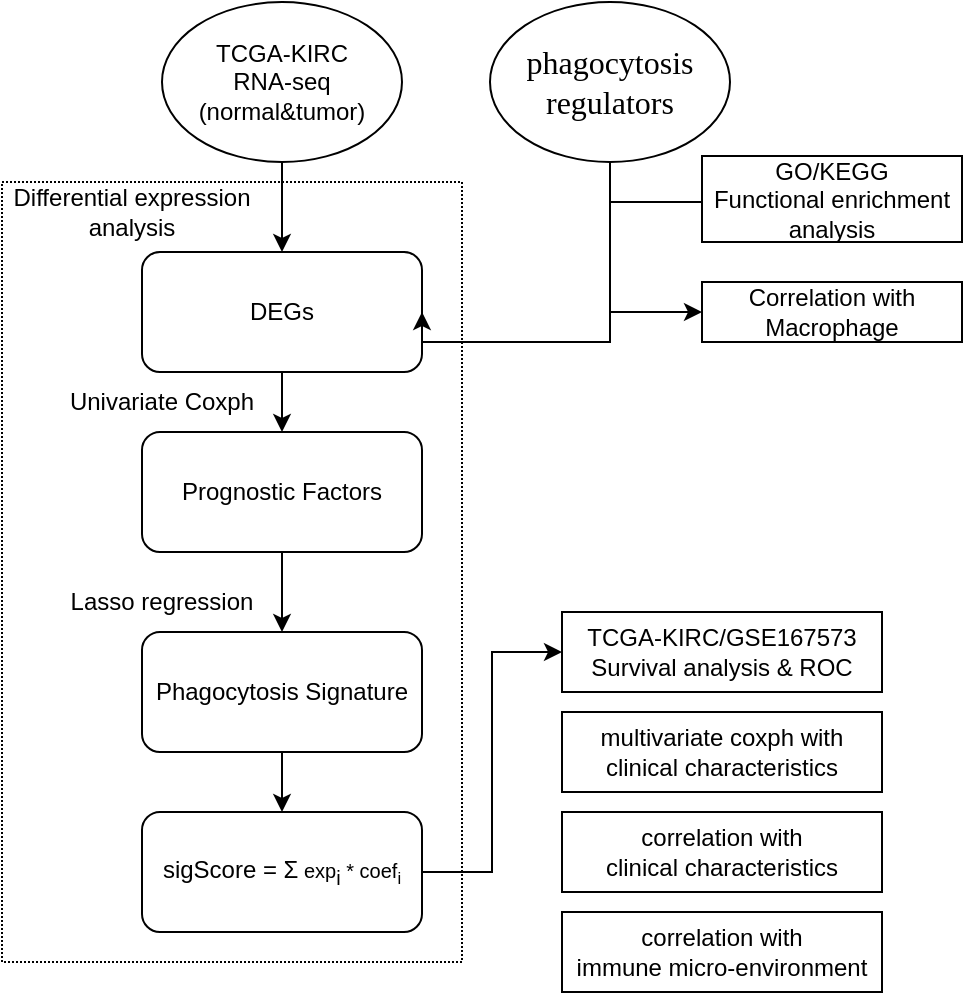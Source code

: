 <mxfile version="17.4.6" type="github">
  <diagram id="Zf3KSm1_g9hVdk6uTqha" name="Page-1">
    <mxGraphModel dx="610" dy="431" grid="1" gridSize="10" guides="1" tooltips="1" connect="1" arrows="1" fold="1" page="1" pageScale="1" pageWidth="827" pageHeight="1169" math="0" shadow="0">
      <root>
        <mxCell id="0" />
        <mxCell id="1" parent="0" />
        <mxCell id="cWJBabnSLCKcNaR3zaz8-2" style="edgeStyle=orthogonalEdgeStyle;rounded=0;orthogonalLoop=1;jettySize=auto;html=1;exitX=0.5;exitY=1;exitDx=0;exitDy=0;" edge="1" parent="1" source="FPQtpGdyiKWwT3Wr1Xwg-2" target="cWJBabnSLCKcNaR3zaz8-1">
          <mxGeometry relative="1" as="geometry" />
        </mxCell>
        <mxCell id="FPQtpGdyiKWwT3Wr1Xwg-2" value="TCGA-KIRC&lt;br&gt;RNA-seq&lt;br&gt;(normal&amp;amp;tumor)" style="ellipse;whiteSpace=wrap;html=1;" parent="1" vertex="1">
          <mxGeometry x="130" y="10" width="120" height="80" as="geometry" />
        </mxCell>
        <mxCell id="cWJBabnSLCKcNaR3zaz8-27" style="edgeStyle=orthogonalEdgeStyle;rounded=0;orthogonalLoop=1;jettySize=auto;html=1;exitX=0.5;exitY=1;exitDx=0;exitDy=0;entryX=0.5;entryY=0;entryDx=0;entryDy=0;" edge="1" parent="1" source="cWJBabnSLCKcNaR3zaz8-1" target="cWJBabnSLCKcNaR3zaz8-5">
          <mxGeometry relative="1" as="geometry" />
        </mxCell>
        <mxCell id="cWJBabnSLCKcNaR3zaz8-1" value="DEGs" style="rounded=1;whiteSpace=wrap;html=1;" vertex="1" parent="1">
          <mxGeometry x="120" y="135" width="140" height="60" as="geometry" />
        </mxCell>
        <mxCell id="cWJBabnSLCKcNaR3zaz8-21" style="edgeStyle=orthogonalEdgeStyle;rounded=0;orthogonalLoop=1;jettySize=auto;html=1;entryX=0;entryY=0.5;entryDx=0;entryDy=0;exitX=0.5;exitY=1;exitDx=0;exitDy=0;" edge="1" parent="1" source="cWJBabnSLCKcNaR3zaz8-3" target="cWJBabnSLCKcNaR3zaz8-15">
          <mxGeometry relative="1" as="geometry">
            <mxPoint x="360" y="220" as="sourcePoint" />
          </mxGeometry>
        </mxCell>
        <mxCell id="cWJBabnSLCKcNaR3zaz8-22" style="edgeStyle=orthogonalEdgeStyle;rounded=0;orthogonalLoop=1;jettySize=auto;html=1;entryX=0;entryY=0.5;entryDx=0;entryDy=0;" edge="1" parent="1" source="cWJBabnSLCKcNaR3zaz8-3" target="cWJBabnSLCKcNaR3zaz8-19">
          <mxGeometry relative="1" as="geometry" />
        </mxCell>
        <mxCell id="cWJBabnSLCKcNaR3zaz8-29" style="edgeStyle=orthogonalEdgeStyle;rounded=0;orthogonalLoop=1;jettySize=auto;html=1;entryX=1;entryY=0.5;entryDx=0;entryDy=0;" edge="1" parent="1" source="cWJBabnSLCKcNaR3zaz8-3" target="cWJBabnSLCKcNaR3zaz8-1">
          <mxGeometry relative="1" as="geometry">
            <Array as="points">
              <mxPoint x="354" y="180" />
            </Array>
          </mxGeometry>
        </mxCell>
        <mxCell id="cWJBabnSLCKcNaR3zaz8-3" value="&lt;span lang=&quot;EN-US&quot; style=&quot;font-size: 12.0pt ; font-family: &amp;#34;times new roman&amp;#34; , serif&quot;&gt;phagocytosis&lt;br&gt;regulators&lt;br&gt;&lt;/span&gt;" style="ellipse;whiteSpace=wrap;html=1;" vertex="1" parent="1">
          <mxGeometry x="294" y="10" width="120" height="80" as="geometry" />
        </mxCell>
        <mxCell id="cWJBabnSLCKcNaR3zaz8-9" value="" style="edgeStyle=orthogonalEdgeStyle;rounded=0;orthogonalLoop=1;jettySize=auto;html=1;" edge="1" parent="1" source="cWJBabnSLCKcNaR3zaz8-5" target="cWJBabnSLCKcNaR3zaz8-8">
          <mxGeometry relative="1" as="geometry" />
        </mxCell>
        <mxCell id="cWJBabnSLCKcNaR3zaz8-5" value="Prognostic Factors&lt;br&gt;" style="rounded=1;whiteSpace=wrap;html=1;" vertex="1" parent="1">
          <mxGeometry x="120" y="225" width="140" height="60" as="geometry" />
        </mxCell>
        <mxCell id="cWJBabnSLCKcNaR3zaz8-25" value="" style="edgeStyle=orthogonalEdgeStyle;rounded=0;orthogonalLoop=1;jettySize=auto;html=1;" edge="1" parent="1" source="cWJBabnSLCKcNaR3zaz8-8" target="cWJBabnSLCKcNaR3zaz8-24">
          <mxGeometry relative="1" as="geometry" />
        </mxCell>
        <mxCell id="cWJBabnSLCKcNaR3zaz8-8" value="Phagocytosis Signature" style="whiteSpace=wrap;html=1;rounded=1;" vertex="1" parent="1">
          <mxGeometry x="120" y="325" width="140" height="60" as="geometry" />
        </mxCell>
        <mxCell id="cWJBabnSLCKcNaR3zaz8-10" value="Differential expression&lt;br&gt;analysis" style="text;html=1;strokeColor=none;fillColor=none;align=center;verticalAlign=middle;whiteSpace=wrap;rounded=0;" vertex="1" parent="1">
          <mxGeometry x="50" y="100" width="130" height="30" as="geometry" />
        </mxCell>
        <mxCell id="cWJBabnSLCKcNaR3zaz8-11" value="Univariate Coxph" style="text;html=1;strokeColor=none;fillColor=none;align=center;verticalAlign=middle;whiteSpace=wrap;rounded=0;" vertex="1" parent="1">
          <mxGeometry x="80" y="195" width="100" height="30" as="geometry" />
        </mxCell>
        <mxCell id="cWJBabnSLCKcNaR3zaz8-15" value="GO/KEGG&lt;br&gt;Functional enrichment analysis" style="whiteSpace=wrap;html=1;" vertex="1" parent="1">
          <mxGeometry x="400" y="87" width="130" height="43" as="geometry" />
        </mxCell>
        <mxCell id="cWJBabnSLCKcNaR3zaz8-19" value="Correlation with&lt;br&gt;Macrophage" style="whiteSpace=wrap;html=1;" vertex="1" parent="1">
          <mxGeometry x="400" y="150" width="130" height="30" as="geometry" />
        </mxCell>
        <mxCell id="cWJBabnSLCKcNaR3zaz8-23" value="Lasso regression" style="text;html=1;strokeColor=none;fillColor=none;align=center;verticalAlign=middle;whiteSpace=wrap;rounded=0;" vertex="1" parent="1">
          <mxGeometry x="80" y="295" width="100" height="30" as="geometry" />
        </mxCell>
        <mxCell id="cWJBabnSLCKcNaR3zaz8-35" value="" style="edgeStyle=orthogonalEdgeStyle;rounded=0;orthogonalLoop=1;jettySize=auto;html=1;entryX=0;entryY=0.5;entryDx=0;entryDy=0;" edge="1" parent="1" source="cWJBabnSLCKcNaR3zaz8-24" target="cWJBabnSLCKcNaR3zaz8-33">
          <mxGeometry relative="1" as="geometry" />
        </mxCell>
        <mxCell id="cWJBabnSLCKcNaR3zaz8-24" value="sigScore = Σ&lt;span style=&quot;font-size: 10px&quot;&gt;&amp;nbsp;&lt;/span&gt;&lt;span style=&quot;font-size: 10px&quot;&gt;exp&lt;/span&gt;&lt;sub&gt;i&amp;nbsp;&lt;/sub&gt;&lt;span style=&quot;font-size: 10px&quot;&gt;* coef&lt;sub&gt;i&lt;/sub&gt;&lt;/span&gt;" style="whiteSpace=wrap;html=1;rounded=1;" vertex="1" parent="1">
          <mxGeometry x="120" y="415" width="140" height="60" as="geometry" />
        </mxCell>
        <mxCell id="cWJBabnSLCKcNaR3zaz8-26" style="edgeStyle=orthogonalEdgeStyle;rounded=0;orthogonalLoop=1;jettySize=auto;html=1;exitX=0.5;exitY=1;exitDx=0;exitDy=0;" edge="1" parent="1" source="cWJBabnSLCKcNaR3zaz8-24" target="cWJBabnSLCKcNaR3zaz8-24">
          <mxGeometry relative="1" as="geometry" />
        </mxCell>
        <mxCell id="cWJBabnSLCKcNaR3zaz8-31" value="" style="rounded=0;whiteSpace=wrap;html=1;fillColor=none;dashed=1;dashPattern=1 1;" vertex="1" parent="1">
          <mxGeometry x="50" y="100" width="230" height="390" as="geometry" />
        </mxCell>
        <mxCell id="cWJBabnSLCKcNaR3zaz8-33" value="TCGA-KIRC/GSE167573&lt;br&gt;Survival analysis &amp;amp; ROC" style="rounded=0;whiteSpace=wrap;html=1;fillColor=none;" vertex="1" parent="1">
          <mxGeometry x="330" y="315" width="160" height="40" as="geometry" />
        </mxCell>
        <mxCell id="cWJBabnSLCKcNaR3zaz8-40" value="correlation with&lt;br&gt;clinical characteristics" style="rounded=0;whiteSpace=wrap;html=1;fillColor=none;" vertex="1" parent="1">
          <mxGeometry x="330" y="415" width="160" height="40" as="geometry" />
        </mxCell>
        <mxCell id="cWJBabnSLCKcNaR3zaz8-41" value="multivariate coxph with&lt;br&gt;clinical characteristics" style="rounded=0;whiteSpace=wrap;html=1;fillColor=none;" vertex="1" parent="1">
          <mxGeometry x="330" y="365" width="160" height="40" as="geometry" />
        </mxCell>
        <mxCell id="cWJBabnSLCKcNaR3zaz8-42" value="correlation with&lt;br&gt;immune micro-environment" style="rounded=0;whiteSpace=wrap;html=1;fillColor=none;" vertex="1" parent="1">
          <mxGeometry x="330" y="465" width="160" height="40" as="geometry" />
        </mxCell>
      </root>
    </mxGraphModel>
  </diagram>
</mxfile>
